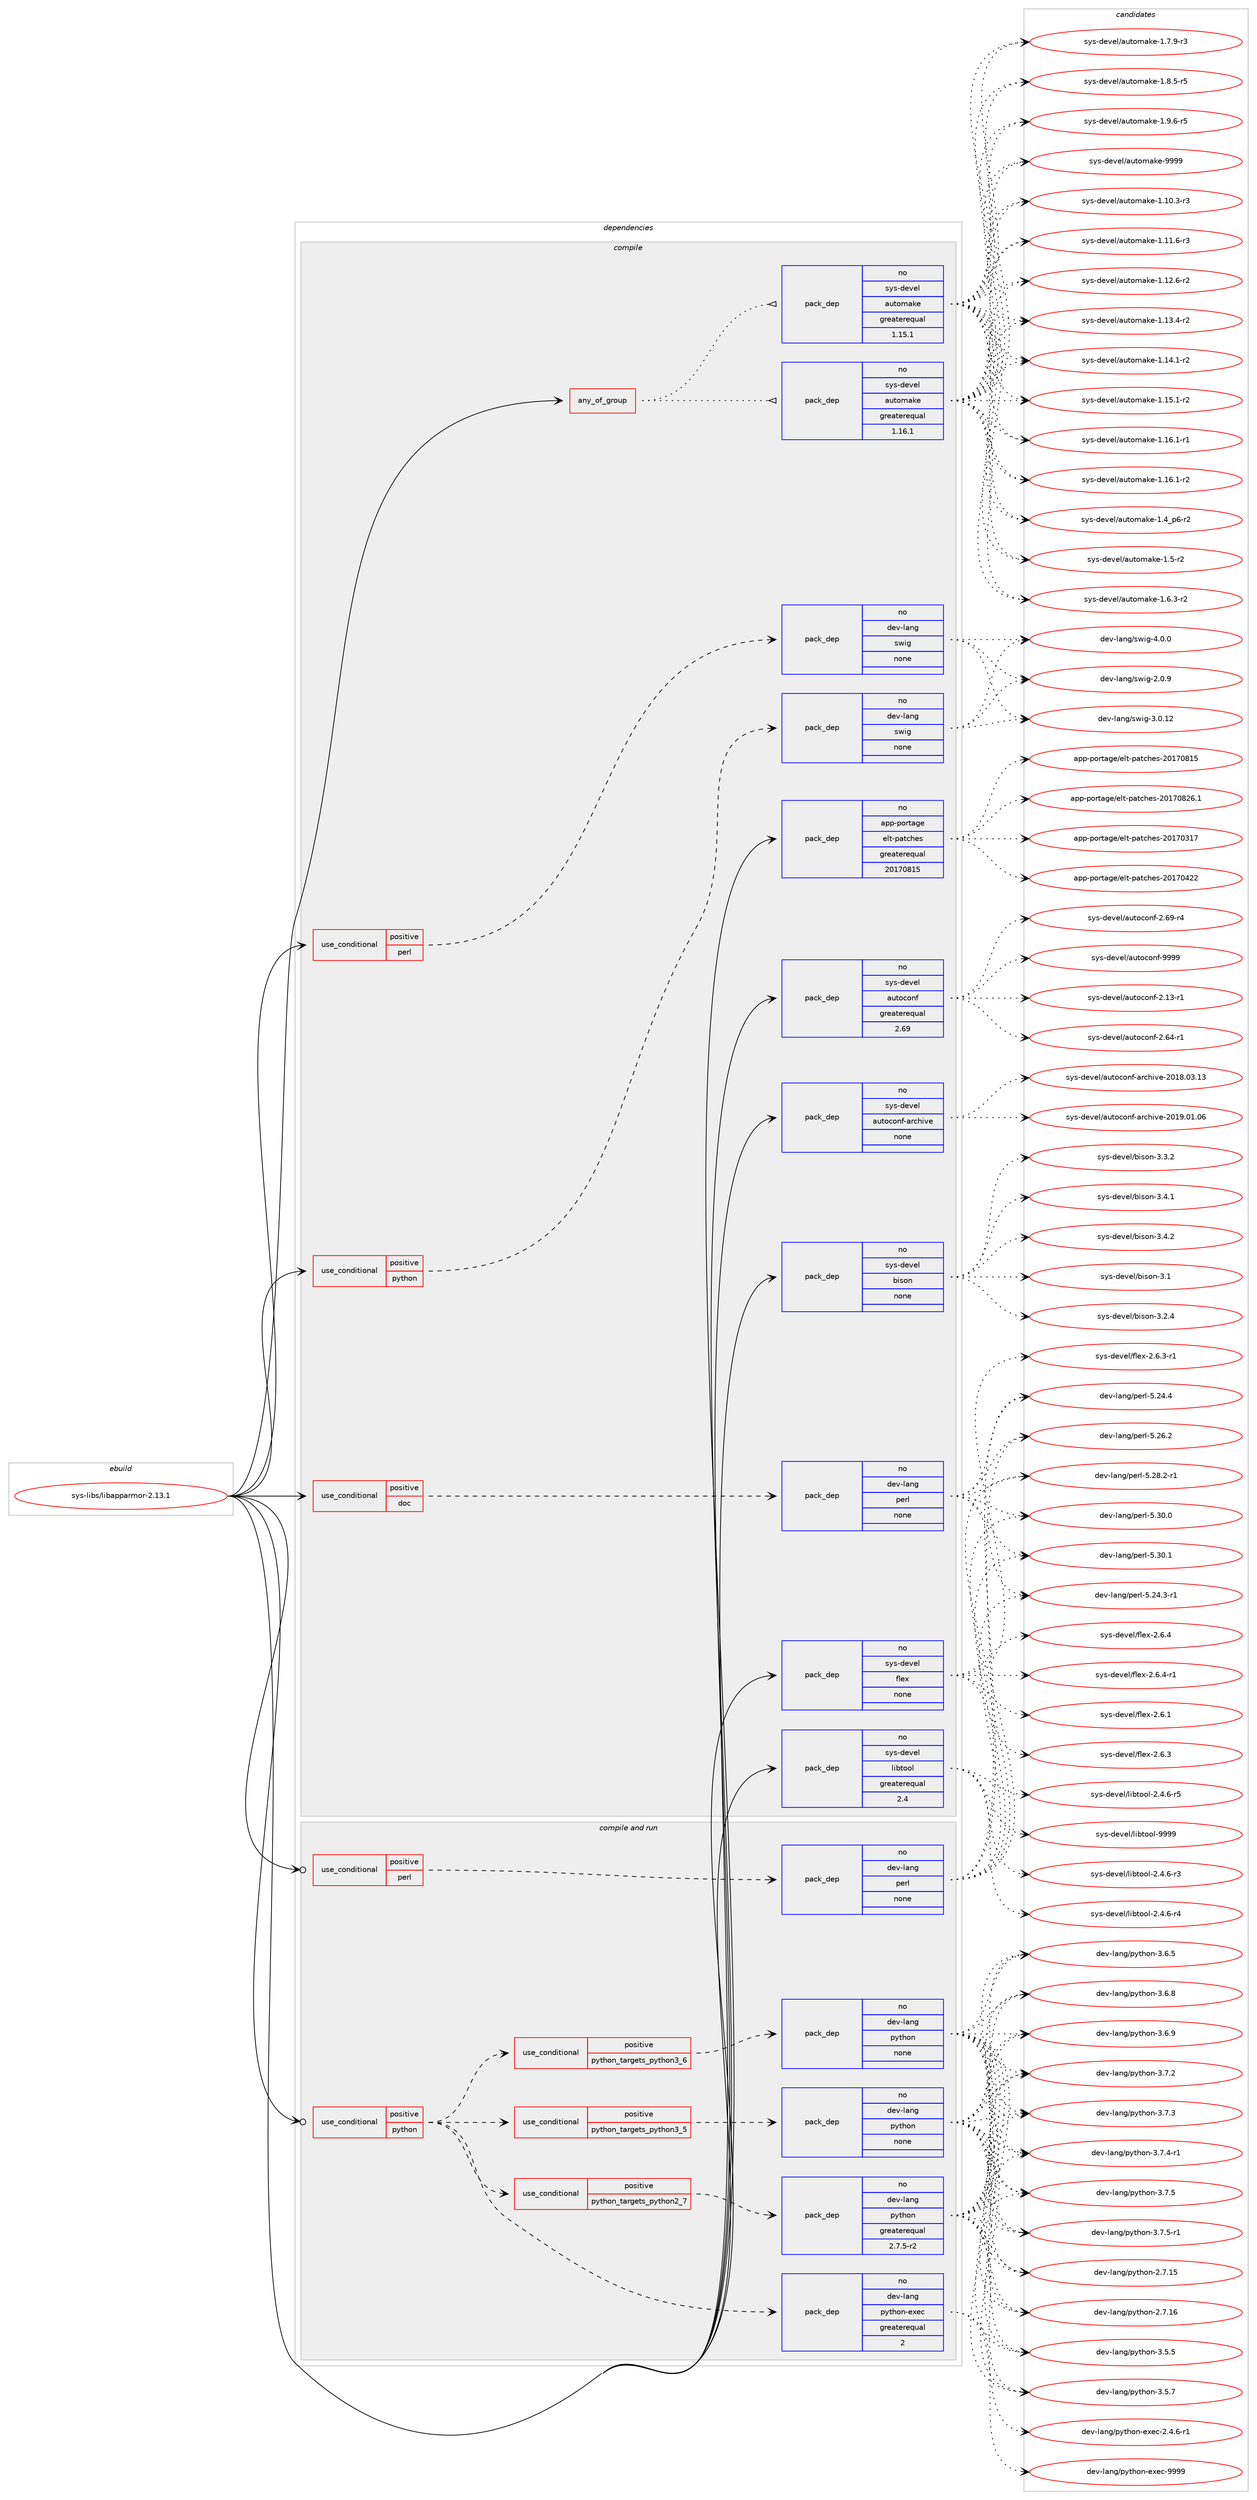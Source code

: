 digraph prolog {

# *************
# Graph options
# *************

newrank=true;
concentrate=true;
compound=true;
graph [rankdir=LR,fontname=Helvetica,fontsize=10,ranksep=1.5];#, ranksep=2.5, nodesep=0.2];
edge  [arrowhead=vee];
node  [fontname=Helvetica,fontsize=10];

# **********
# The ebuild
# **********

subgraph cluster_leftcol {
color=gray;
rank=same;
label=<<i>ebuild</i>>;
id [label="sys-libs/libapparmor-2.13.1", color=red, width=4, href="../sys-libs/libapparmor-2.13.1.svg"];
}

# ****************
# The dependencies
# ****************

subgraph cluster_midcol {
color=gray;
label=<<i>dependencies</i>>;
subgraph cluster_compile {
fillcolor="#eeeeee";
style=filled;
label=<<i>compile</i>>;
subgraph any15206 {
dependency897455 [label=<<TABLE BORDER="0" CELLBORDER="1" CELLSPACING="0" CELLPADDING="4"><TR><TD CELLPADDING="10">any_of_group</TD></TR></TABLE>>, shape=none, color=red];subgraph pack666089 {
dependency897456 [label=<<TABLE BORDER="0" CELLBORDER="1" CELLSPACING="0" CELLPADDING="4" WIDTH="220"><TR><TD ROWSPAN="6" CELLPADDING="30">pack_dep</TD></TR><TR><TD WIDTH="110">no</TD></TR><TR><TD>sys-devel</TD></TR><TR><TD>automake</TD></TR><TR><TD>greaterequal</TD></TR><TR><TD>1.16.1</TD></TR></TABLE>>, shape=none, color=blue];
}
dependency897455:e -> dependency897456:w [weight=20,style="dotted",arrowhead="oinv"];
subgraph pack666090 {
dependency897457 [label=<<TABLE BORDER="0" CELLBORDER="1" CELLSPACING="0" CELLPADDING="4" WIDTH="220"><TR><TD ROWSPAN="6" CELLPADDING="30">pack_dep</TD></TR><TR><TD WIDTH="110">no</TD></TR><TR><TD>sys-devel</TD></TR><TR><TD>automake</TD></TR><TR><TD>greaterequal</TD></TR><TR><TD>1.15.1</TD></TR></TABLE>>, shape=none, color=blue];
}
dependency897455:e -> dependency897457:w [weight=20,style="dotted",arrowhead="oinv"];
}
id:e -> dependency897455:w [weight=20,style="solid",arrowhead="vee"];
subgraph cond215614 {
dependency897458 [label=<<TABLE BORDER="0" CELLBORDER="1" CELLSPACING="0" CELLPADDING="4"><TR><TD ROWSPAN="3" CELLPADDING="10">use_conditional</TD></TR><TR><TD>positive</TD></TR><TR><TD>doc</TD></TR></TABLE>>, shape=none, color=red];
subgraph pack666091 {
dependency897459 [label=<<TABLE BORDER="0" CELLBORDER="1" CELLSPACING="0" CELLPADDING="4" WIDTH="220"><TR><TD ROWSPAN="6" CELLPADDING="30">pack_dep</TD></TR><TR><TD WIDTH="110">no</TD></TR><TR><TD>dev-lang</TD></TR><TR><TD>perl</TD></TR><TR><TD>none</TD></TR><TR><TD></TD></TR></TABLE>>, shape=none, color=blue];
}
dependency897458:e -> dependency897459:w [weight=20,style="dashed",arrowhead="vee"];
}
id:e -> dependency897458:w [weight=20,style="solid",arrowhead="vee"];
subgraph cond215615 {
dependency897460 [label=<<TABLE BORDER="0" CELLBORDER="1" CELLSPACING="0" CELLPADDING="4"><TR><TD ROWSPAN="3" CELLPADDING="10">use_conditional</TD></TR><TR><TD>positive</TD></TR><TR><TD>perl</TD></TR></TABLE>>, shape=none, color=red];
subgraph pack666092 {
dependency897461 [label=<<TABLE BORDER="0" CELLBORDER="1" CELLSPACING="0" CELLPADDING="4" WIDTH="220"><TR><TD ROWSPAN="6" CELLPADDING="30">pack_dep</TD></TR><TR><TD WIDTH="110">no</TD></TR><TR><TD>dev-lang</TD></TR><TR><TD>swig</TD></TR><TR><TD>none</TD></TR><TR><TD></TD></TR></TABLE>>, shape=none, color=blue];
}
dependency897460:e -> dependency897461:w [weight=20,style="dashed",arrowhead="vee"];
}
id:e -> dependency897460:w [weight=20,style="solid",arrowhead="vee"];
subgraph cond215616 {
dependency897462 [label=<<TABLE BORDER="0" CELLBORDER="1" CELLSPACING="0" CELLPADDING="4"><TR><TD ROWSPAN="3" CELLPADDING="10">use_conditional</TD></TR><TR><TD>positive</TD></TR><TR><TD>python</TD></TR></TABLE>>, shape=none, color=red];
subgraph pack666093 {
dependency897463 [label=<<TABLE BORDER="0" CELLBORDER="1" CELLSPACING="0" CELLPADDING="4" WIDTH="220"><TR><TD ROWSPAN="6" CELLPADDING="30">pack_dep</TD></TR><TR><TD WIDTH="110">no</TD></TR><TR><TD>dev-lang</TD></TR><TR><TD>swig</TD></TR><TR><TD>none</TD></TR><TR><TD></TD></TR></TABLE>>, shape=none, color=blue];
}
dependency897462:e -> dependency897463:w [weight=20,style="dashed",arrowhead="vee"];
}
id:e -> dependency897462:w [weight=20,style="solid",arrowhead="vee"];
subgraph pack666094 {
dependency897464 [label=<<TABLE BORDER="0" CELLBORDER="1" CELLSPACING="0" CELLPADDING="4" WIDTH="220"><TR><TD ROWSPAN="6" CELLPADDING="30">pack_dep</TD></TR><TR><TD WIDTH="110">no</TD></TR><TR><TD>app-portage</TD></TR><TR><TD>elt-patches</TD></TR><TR><TD>greaterequal</TD></TR><TR><TD>20170815</TD></TR></TABLE>>, shape=none, color=blue];
}
id:e -> dependency897464:w [weight=20,style="solid",arrowhead="vee"];
subgraph pack666095 {
dependency897465 [label=<<TABLE BORDER="0" CELLBORDER="1" CELLSPACING="0" CELLPADDING="4" WIDTH="220"><TR><TD ROWSPAN="6" CELLPADDING="30">pack_dep</TD></TR><TR><TD WIDTH="110">no</TD></TR><TR><TD>sys-devel</TD></TR><TR><TD>autoconf</TD></TR><TR><TD>greaterequal</TD></TR><TR><TD>2.69</TD></TR></TABLE>>, shape=none, color=blue];
}
id:e -> dependency897465:w [weight=20,style="solid",arrowhead="vee"];
subgraph pack666096 {
dependency897466 [label=<<TABLE BORDER="0" CELLBORDER="1" CELLSPACING="0" CELLPADDING="4" WIDTH="220"><TR><TD ROWSPAN="6" CELLPADDING="30">pack_dep</TD></TR><TR><TD WIDTH="110">no</TD></TR><TR><TD>sys-devel</TD></TR><TR><TD>autoconf-archive</TD></TR><TR><TD>none</TD></TR><TR><TD></TD></TR></TABLE>>, shape=none, color=blue];
}
id:e -> dependency897466:w [weight=20,style="solid",arrowhead="vee"];
subgraph pack666097 {
dependency897467 [label=<<TABLE BORDER="0" CELLBORDER="1" CELLSPACING="0" CELLPADDING="4" WIDTH="220"><TR><TD ROWSPAN="6" CELLPADDING="30">pack_dep</TD></TR><TR><TD WIDTH="110">no</TD></TR><TR><TD>sys-devel</TD></TR><TR><TD>bison</TD></TR><TR><TD>none</TD></TR><TR><TD></TD></TR></TABLE>>, shape=none, color=blue];
}
id:e -> dependency897467:w [weight=20,style="solid",arrowhead="vee"];
subgraph pack666098 {
dependency897468 [label=<<TABLE BORDER="0" CELLBORDER="1" CELLSPACING="0" CELLPADDING="4" WIDTH="220"><TR><TD ROWSPAN="6" CELLPADDING="30">pack_dep</TD></TR><TR><TD WIDTH="110">no</TD></TR><TR><TD>sys-devel</TD></TR><TR><TD>flex</TD></TR><TR><TD>none</TD></TR><TR><TD></TD></TR></TABLE>>, shape=none, color=blue];
}
id:e -> dependency897468:w [weight=20,style="solid",arrowhead="vee"];
subgraph pack666099 {
dependency897469 [label=<<TABLE BORDER="0" CELLBORDER="1" CELLSPACING="0" CELLPADDING="4" WIDTH="220"><TR><TD ROWSPAN="6" CELLPADDING="30">pack_dep</TD></TR><TR><TD WIDTH="110">no</TD></TR><TR><TD>sys-devel</TD></TR><TR><TD>libtool</TD></TR><TR><TD>greaterequal</TD></TR><TR><TD>2.4</TD></TR></TABLE>>, shape=none, color=blue];
}
id:e -> dependency897469:w [weight=20,style="solid",arrowhead="vee"];
}
subgraph cluster_compileandrun {
fillcolor="#eeeeee";
style=filled;
label=<<i>compile and run</i>>;
subgraph cond215617 {
dependency897470 [label=<<TABLE BORDER="0" CELLBORDER="1" CELLSPACING="0" CELLPADDING="4"><TR><TD ROWSPAN="3" CELLPADDING="10">use_conditional</TD></TR><TR><TD>positive</TD></TR><TR><TD>perl</TD></TR></TABLE>>, shape=none, color=red];
subgraph pack666100 {
dependency897471 [label=<<TABLE BORDER="0" CELLBORDER="1" CELLSPACING="0" CELLPADDING="4" WIDTH="220"><TR><TD ROWSPAN="6" CELLPADDING="30">pack_dep</TD></TR><TR><TD WIDTH="110">no</TD></TR><TR><TD>dev-lang</TD></TR><TR><TD>perl</TD></TR><TR><TD>none</TD></TR><TR><TD></TD></TR></TABLE>>, shape=none, color=blue];
}
dependency897470:e -> dependency897471:w [weight=20,style="dashed",arrowhead="vee"];
}
id:e -> dependency897470:w [weight=20,style="solid",arrowhead="odotvee"];
subgraph cond215618 {
dependency897472 [label=<<TABLE BORDER="0" CELLBORDER="1" CELLSPACING="0" CELLPADDING="4"><TR><TD ROWSPAN="3" CELLPADDING="10">use_conditional</TD></TR><TR><TD>positive</TD></TR><TR><TD>python</TD></TR></TABLE>>, shape=none, color=red];
subgraph cond215619 {
dependency897473 [label=<<TABLE BORDER="0" CELLBORDER="1" CELLSPACING="0" CELLPADDING="4"><TR><TD ROWSPAN="3" CELLPADDING="10">use_conditional</TD></TR><TR><TD>positive</TD></TR><TR><TD>python_targets_python2_7</TD></TR></TABLE>>, shape=none, color=red];
subgraph pack666101 {
dependency897474 [label=<<TABLE BORDER="0" CELLBORDER="1" CELLSPACING="0" CELLPADDING="4" WIDTH="220"><TR><TD ROWSPAN="6" CELLPADDING="30">pack_dep</TD></TR><TR><TD WIDTH="110">no</TD></TR><TR><TD>dev-lang</TD></TR><TR><TD>python</TD></TR><TR><TD>greaterequal</TD></TR><TR><TD>2.7.5-r2</TD></TR></TABLE>>, shape=none, color=blue];
}
dependency897473:e -> dependency897474:w [weight=20,style="dashed",arrowhead="vee"];
}
dependency897472:e -> dependency897473:w [weight=20,style="dashed",arrowhead="vee"];
subgraph cond215620 {
dependency897475 [label=<<TABLE BORDER="0" CELLBORDER="1" CELLSPACING="0" CELLPADDING="4"><TR><TD ROWSPAN="3" CELLPADDING="10">use_conditional</TD></TR><TR><TD>positive</TD></TR><TR><TD>python_targets_python3_5</TD></TR></TABLE>>, shape=none, color=red];
subgraph pack666102 {
dependency897476 [label=<<TABLE BORDER="0" CELLBORDER="1" CELLSPACING="0" CELLPADDING="4" WIDTH="220"><TR><TD ROWSPAN="6" CELLPADDING="30">pack_dep</TD></TR><TR><TD WIDTH="110">no</TD></TR><TR><TD>dev-lang</TD></TR><TR><TD>python</TD></TR><TR><TD>none</TD></TR><TR><TD></TD></TR></TABLE>>, shape=none, color=blue];
}
dependency897475:e -> dependency897476:w [weight=20,style="dashed",arrowhead="vee"];
}
dependency897472:e -> dependency897475:w [weight=20,style="dashed",arrowhead="vee"];
subgraph cond215621 {
dependency897477 [label=<<TABLE BORDER="0" CELLBORDER="1" CELLSPACING="0" CELLPADDING="4"><TR><TD ROWSPAN="3" CELLPADDING="10">use_conditional</TD></TR><TR><TD>positive</TD></TR><TR><TD>python_targets_python3_6</TD></TR></TABLE>>, shape=none, color=red];
subgraph pack666103 {
dependency897478 [label=<<TABLE BORDER="0" CELLBORDER="1" CELLSPACING="0" CELLPADDING="4" WIDTH="220"><TR><TD ROWSPAN="6" CELLPADDING="30">pack_dep</TD></TR><TR><TD WIDTH="110">no</TD></TR><TR><TD>dev-lang</TD></TR><TR><TD>python</TD></TR><TR><TD>none</TD></TR><TR><TD></TD></TR></TABLE>>, shape=none, color=blue];
}
dependency897477:e -> dependency897478:w [weight=20,style="dashed",arrowhead="vee"];
}
dependency897472:e -> dependency897477:w [weight=20,style="dashed",arrowhead="vee"];
subgraph pack666104 {
dependency897479 [label=<<TABLE BORDER="0" CELLBORDER="1" CELLSPACING="0" CELLPADDING="4" WIDTH="220"><TR><TD ROWSPAN="6" CELLPADDING="30">pack_dep</TD></TR><TR><TD WIDTH="110">no</TD></TR><TR><TD>dev-lang</TD></TR><TR><TD>python-exec</TD></TR><TR><TD>greaterequal</TD></TR><TR><TD>2</TD></TR></TABLE>>, shape=none, color=blue];
}
dependency897472:e -> dependency897479:w [weight=20,style="dashed",arrowhead="vee"];
}
id:e -> dependency897472:w [weight=20,style="solid",arrowhead="odotvee"];
}
subgraph cluster_run {
fillcolor="#eeeeee";
style=filled;
label=<<i>run</i>>;
}
}

# **************
# The candidates
# **************

subgraph cluster_choices {
rank=same;
color=gray;
label=<<i>candidates</i>>;

subgraph choice666089 {
color=black;
nodesep=1;
choice11512111545100101118101108479711711611110997107101454946494846514511451 [label="sys-devel/automake-1.10.3-r3", color=red, width=4,href="../sys-devel/automake-1.10.3-r3.svg"];
choice11512111545100101118101108479711711611110997107101454946494946544511451 [label="sys-devel/automake-1.11.6-r3", color=red, width=4,href="../sys-devel/automake-1.11.6-r3.svg"];
choice11512111545100101118101108479711711611110997107101454946495046544511450 [label="sys-devel/automake-1.12.6-r2", color=red, width=4,href="../sys-devel/automake-1.12.6-r2.svg"];
choice11512111545100101118101108479711711611110997107101454946495146524511450 [label="sys-devel/automake-1.13.4-r2", color=red, width=4,href="../sys-devel/automake-1.13.4-r2.svg"];
choice11512111545100101118101108479711711611110997107101454946495246494511450 [label="sys-devel/automake-1.14.1-r2", color=red, width=4,href="../sys-devel/automake-1.14.1-r2.svg"];
choice11512111545100101118101108479711711611110997107101454946495346494511450 [label="sys-devel/automake-1.15.1-r2", color=red, width=4,href="../sys-devel/automake-1.15.1-r2.svg"];
choice11512111545100101118101108479711711611110997107101454946495446494511449 [label="sys-devel/automake-1.16.1-r1", color=red, width=4,href="../sys-devel/automake-1.16.1-r1.svg"];
choice11512111545100101118101108479711711611110997107101454946495446494511450 [label="sys-devel/automake-1.16.1-r2", color=red, width=4,href="../sys-devel/automake-1.16.1-r2.svg"];
choice115121115451001011181011084797117116111109971071014549465295112544511450 [label="sys-devel/automake-1.4_p6-r2", color=red, width=4,href="../sys-devel/automake-1.4_p6-r2.svg"];
choice11512111545100101118101108479711711611110997107101454946534511450 [label="sys-devel/automake-1.5-r2", color=red, width=4,href="../sys-devel/automake-1.5-r2.svg"];
choice115121115451001011181011084797117116111109971071014549465446514511450 [label="sys-devel/automake-1.6.3-r2", color=red, width=4,href="../sys-devel/automake-1.6.3-r2.svg"];
choice115121115451001011181011084797117116111109971071014549465546574511451 [label="sys-devel/automake-1.7.9-r3", color=red, width=4,href="../sys-devel/automake-1.7.9-r3.svg"];
choice115121115451001011181011084797117116111109971071014549465646534511453 [label="sys-devel/automake-1.8.5-r5", color=red, width=4,href="../sys-devel/automake-1.8.5-r5.svg"];
choice115121115451001011181011084797117116111109971071014549465746544511453 [label="sys-devel/automake-1.9.6-r5", color=red, width=4,href="../sys-devel/automake-1.9.6-r5.svg"];
choice115121115451001011181011084797117116111109971071014557575757 [label="sys-devel/automake-9999", color=red, width=4,href="../sys-devel/automake-9999.svg"];
dependency897456:e -> choice11512111545100101118101108479711711611110997107101454946494846514511451:w [style=dotted,weight="100"];
dependency897456:e -> choice11512111545100101118101108479711711611110997107101454946494946544511451:w [style=dotted,weight="100"];
dependency897456:e -> choice11512111545100101118101108479711711611110997107101454946495046544511450:w [style=dotted,weight="100"];
dependency897456:e -> choice11512111545100101118101108479711711611110997107101454946495146524511450:w [style=dotted,weight="100"];
dependency897456:e -> choice11512111545100101118101108479711711611110997107101454946495246494511450:w [style=dotted,weight="100"];
dependency897456:e -> choice11512111545100101118101108479711711611110997107101454946495346494511450:w [style=dotted,weight="100"];
dependency897456:e -> choice11512111545100101118101108479711711611110997107101454946495446494511449:w [style=dotted,weight="100"];
dependency897456:e -> choice11512111545100101118101108479711711611110997107101454946495446494511450:w [style=dotted,weight="100"];
dependency897456:e -> choice115121115451001011181011084797117116111109971071014549465295112544511450:w [style=dotted,weight="100"];
dependency897456:e -> choice11512111545100101118101108479711711611110997107101454946534511450:w [style=dotted,weight="100"];
dependency897456:e -> choice115121115451001011181011084797117116111109971071014549465446514511450:w [style=dotted,weight="100"];
dependency897456:e -> choice115121115451001011181011084797117116111109971071014549465546574511451:w [style=dotted,weight="100"];
dependency897456:e -> choice115121115451001011181011084797117116111109971071014549465646534511453:w [style=dotted,weight="100"];
dependency897456:e -> choice115121115451001011181011084797117116111109971071014549465746544511453:w [style=dotted,weight="100"];
dependency897456:e -> choice115121115451001011181011084797117116111109971071014557575757:w [style=dotted,weight="100"];
}
subgraph choice666090 {
color=black;
nodesep=1;
choice11512111545100101118101108479711711611110997107101454946494846514511451 [label="sys-devel/automake-1.10.3-r3", color=red, width=4,href="../sys-devel/automake-1.10.3-r3.svg"];
choice11512111545100101118101108479711711611110997107101454946494946544511451 [label="sys-devel/automake-1.11.6-r3", color=red, width=4,href="../sys-devel/automake-1.11.6-r3.svg"];
choice11512111545100101118101108479711711611110997107101454946495046544511450 [label="sys-devel/automake-1.12.6-r2", color=red, width=4,href="../sys-devel/automake-1.12.6-r2.svg"];
choice11512111545100101118101108479711711611110997107101454946495146524511450 [label="sys-devel/automake-1.13.4-r2", color=red, width=4,href="../sys-devel/automake-1.13.4-r2.svg"];
choice11512111545100101118101108479711711611110997107101454946495246494511450 [label="sys-devel/automake-1.14.1-r2", color=red, width=4,href="../sys-devel/automake-1.14.1-r2.svg"];
choice11512111545100101118101108479711711611110997107101454946495346494511450 [label="sys-devel/automake-1.15.1-r2", color=red, width=4,href="../sys-devel/automake-1.15.1-r2.svg"];
choice11512111545100101118101108479711711611110997107101454946495446494511449 [label="sys-devel/automake-1.16.1-r1", color=red, width=4,href="../sys-devel/automake-1.16.1-r1.svg"];
choice11512111545100101118101108479711711611110997107101454946495446494511450 [label="sys-devel/automake-1.16.1-r2", color=red, width=4,href="../sys-devel/automake-1.16.1-r2.svg"];
choice115121115451001011181011084797117116111109971071014549465295112544511450 [label="sys-devel/automake-1.4_p6-r2", color=red, width=4,href="../sys-devel/automake-1.4_p6-r2.svg"];
choice11512111545100101118101108479711711611110997107101454946534511450 [label="sys-devel/automake-1.5-r2", color=red, width=4,href="../sys-devel/automake-1.5-r2.svg"];
choice115121115451001011181011084797117116111109971071014549465446514511450 [label="sys-devel/automake-1.6.3-r2", color=red, width=4,href="../sys-devel/automake-1.6.3-r2.svg"];
choice115121115451001011181011084797117116111109971071014549465546574511451 [label="sys-devel/automake-1.7.9-r3", color=red, width=4,href="../sys-devel/automake-1.7.9-r3.svg"];
choice115121115451001011181011084797117116111109971071014549465646534511453 [label="sys-devel/automake-1.8.5-r5", color=red, width=4,href="../sys-devel/automake-1.8.5-r5.svg"];
choice115121115451001011181011084797117116111109971071014549465746544511453 [label="sys-devel/automake-1.9.6-r5", color=red, width=4,href="../sys-devel/automake-1.9.6-r5.svg"];
choice115121115451001011181011084797117116111109971071014557575757 [label="sys-devel/automake-9999", color=red, width=4,href="../sys-devel/automake-9999.svg"];
dependency897457:e -> choice11512111545100101118101108479711711611110997107101454946494846514511451:w [style=dotted,weight="100"];
dependency897457:e -> choice11512111545100101118101108479711711611110997107101454946494946544511451:w [style=dotted,weight="100"];
dependency897457:e -> choice11512111545100101118101108479711711611110997107101454946495046544511450:w [style=dotted,weight="100"];
dependency897457:e -> choice11512111545100101118101108479711711611110997107101454946495146524511450:w [style=dotted,weight="100"];
dependency897457:e -> choice11512111545100101118101108479711711611110997107101454946495246494511450:w [style=dotted,weight="100"];
dependency897457:e -> choice11512111545100101118101108479711711611110997107101454946495346494511450:w [style=dotted,weight="100"];
dependency897457:e -> choice11512111545100101118101108479711711611110997107101454946495446494511449:w [style=dotted,weight="100"];
dependency897457:e -> choice11512111545100101118101108479711711611110997107101454946495446494511450:w [style=dotted,weight="100"];
dependency897457:e -> choice115121115451001011181011084797117116111109971071014549465295112544511450:w [style=dotted,weight="100"];
dependency897457:e -> choice11512111545100101118101108479711711611110997107101454946534511450:w [style=dotted,weight="100"];
dependency897457:e -> choice115121115451001011181011084797117116111109971071014549465446514511450:w [style=dotted,weight="100"];
dependency897457:e -> choice115121115451001011181011084797117116111109971071014549465546574511451:w [style=dotted,weight="100"];
dependency897457:e -> choice115121115451001011181011084797117116111109971071014549465646534511453:w [style=dotted,weight="100"];
dependency897457:e -> choice115121115451001011181011084797117116111109971071014549465746544511453:w [style=dotted,weight="100"];
dependency897457:e -> choice115121115451001011181011084797117116111109971071014557575757:w [style=dotted,weight="100"];
}
subgraph choice666091 {
color=black;
nodesep=1;
choice100101118451089711010347112101114108455346505246514511449 [label="dev-lang/perl-5.24.3-r1", color=red, width=4,href="../dev-lang/perl-5.24.3-r1.svg"];
choice10010111845108971101034711210111410845534650524652 [label="dev-lang/perl-5.24.4", color=red, width=4,href="../dev-lang/perl-5.24.4.svg"];
choice10010111845108971101034711210111410845534650544650 [label="dev-lang/perl-5.26.2", color=red, width=4,href="../dev-lang/perl-5.26.2.svg"];
choice100101118451089711010347112101114108455346505646504511449 [label="dev-lang/perl-5.28.2-r1", color=red, width=4,href="../dev-lang/perl-5.28.2-r1.svg"];
choice10010111845108971101034711210111410845534651484648 [label="dev-lang/perl-5.30.0", color=red, width=4,href="../dev-lang/perl-5.30.0.svg"];
choice10010111845108971101034711210111410845534651484649 [label="dev-lang/perl-5.30.1", color=red, width=4,href="../dev-lang/perl-5.30.1.svg"];
dependency897459:e -> choice100101118451089711010347112101114108455346505246514511449:w [style=dotted,weight="100"];
dependency897459:e -> choice10010111845108971101034711210111410845534650524652:w [style=dotted,weight="100"];
dependency897459:e -> choice10010111845108971101034711210111410845534650544650:w [style=dotted,weight="100"];
dependency897459:e -> choice100101118451089711010347112101114108455346505646504511449:w [style=dotted,weight="100"];
dependency897459:e -> choice10010111845108971101034711210111410845534651484648:w [style=dotted,weight="100"];
dependency897459:e -> choice10010111845108971101034711210111410845534651484649:w [style=dotted,weight="100"];
}
subgraph choice666092 {
color=black;
nodesep=1;
choice100101118451089711010347115119105103455046484657 [label="dev-lang/swig-2.0.9", color=red, width=4,href="../dev-lang/swig-2.0.9.svg"];
choice10010111845108971101034711511910510345514648464950 [label="dev-lang/swig-3.0.12", color=red, width=4,href="../dev-lang/swig-3.0.12.svg"];
choice100101118451089711010347115119105103455246484648 [label="dev-lang/swig-4.0.0", color=red, width=4,href="../dev-lang/swig-4.0.0.svg"];
dependency897461:e -> choice100101118451089711010347115119105103455046484657:w [style=dotted,weight="100"];
dependency897461:e -> choice10010111845108971101034711511910510345514648464950:w [style=dotted,weight="100"];
dependency897461:e -> choice100101118451089711010347115119105103455246484648:w [style=dotted,weight="100"];
}
subgraph choice666093 {
color=black;
nodesep=1;
choice100101118451089711010347115119105103455046484657 [label="dev-lang/swig-2.0.9", color=red, width=4,href="../dev-lang/swig-2.0.9.svg"];
choice10010111845108971101034711511910510345514648464950 [label="dev-lang/swig-3.0.12", color=red, width=4,href="../dev-lang/swig-3.0.12.svg"];
choice100101118451089711010347115119105103455246484648 [label="dev-lang/swig-4.0.0", color=red, width=4,href="../dev-lang/swig-4.0.0.svg"];
dependency897463:e -> choice100101118451089711010347115119105103455046484657:w [style=dotted,weight="100"];
dependency897463:e -> choice10010111845108971101034711511910510345514648464950:w [style=dotted,weight="100"];
dependency897463:e -> choice100101118451089711010347115119105103455246484648:w [style=dotted,weight="100"];
}
subgraph choice666094 {
color=black;
nodesep=1;
choice97112112451121111141169710310147101108116451129711699104101115455048495548514955 [label="app-portage/elt-patches-20170317", color=red, width=4,href="../app-portage/elt-patches-20170317.svg"];
choice97112112451121111141169710310147101108116451129711699104101115455048495548525050 [label="app-portage/elt-patches-20170422", color=red, width=4,href="../app-portage/elt-patches-20170422.svg"];
choice97112112451121111141169710310147101108116451129711699104101115455048495548564953 [label="app-portage/elt-patches-20170815", color=red, width=4,href="../app-portage/elt-patches-20170815.svg"];
choice971121124511211111411697103101471011081164511297116991041011154550484955485650544649 [label="app-portage/elt-patches-20170826.1", color=red, width=4,href="../app-portage/elt-patches-20170826.1.svg"];
dependency897464:e -> choice97112112451121111141169710310147101108116451129711699104101115455048495548514955:w [style=dotted,weight="100"];
dependency897464:e -> choice97112112451121111141169710310147101108116451129711699104101115455048495548525050:w [style=dotted,weight="100"];
dependency897464:e -> choice97112112451121111141169710310147101108116451129711699104101115455048495548564953:w [style=dotted,weight="100"];
dependency897464:e -> choice971121124511211111411697103101471011081164511297116991041011154550484955485650544649:w [style=dotted,weight="100"];
}
subgraph choice666095 {
color=black;
nodesep=1;
choice1151211154510010111810110847971171161119911111010245504649514511449 [label="sys-devel/autoconf-2.13-r1", color=red, width=4,href="../sys-devel/autoconf-2.13-r1.svg"];
choice1151211154510010111810110847971171161119911111010245504654524511449 [label="sys-devel/autoconf-2.64-r1", color=red, width=4,href="../sys-devel/autoconf-2.64-r1.svg"];
choice1151211154510010111810110847971171161119911111010245504654574511452 [label="sys-devel/autoconf-2.69-r4", color=red, width=4,href="../sys-devel/autoconf-2.69-r4.svg"];
choice115121115451001011181011084797117116111991111101024557575757 [label="sys-devel/autoconf-9999", color=red, width=4,href="../sys-devel/autoconf-9999.svg"];
dependency897465:e -> choice1151211154510010111810110847971171161119911111010245504649514511449:w [style=dotted,weight="100"];
dependency897465:e -> choice1151211154510010111810110847971171161119911111010245504654524511449:w [style=dotted,weight="100"];
dependency897465:e -> choice1151211154510010111810110847971171161119911111010245504654574511452:w [style=dotted,weight="100"];
dependency897465:e -> choice115121115451001011181011084797117116111991111101024557575757:w [style=dotted,weight="100"];
}
subgraph choice666096 {
color=black;
nodesep=1;
choice115121115451001011181011084797117116111991111101024597114991041051181014550484956464851464951 [label="sys-devel/autoconf-archive-2018.03.13", color=red, width=4,href="../sys-devel/autoconf-archive-2018.03.13.svg"];
choice115121115451001011181011084797117116111991111101024597114991041051181014550484957464849464854 [label="sys-devel/autoconf-archive-2019.01.06", color=red, width=4,href="../sys-devel/autoconf-archive-2019.01.06.svg"];
dependency897466:e -> choice115121115451001011181011084797117116111991111101024597114991041051181014550484956464851464951:w [style=dotted,weight="100"];
dependency897466:e -> choice115121115451001011181011084797117116111991111101024597114991041051181014550484957464849464854:w [style=dotted,weight="100"];
}
subgraph choice666097 {
color=black;
nodesep=1;
choice11512111545100101118101108479810511511111045514649 [label="sys-devel/bison-3.1", color=red, width=4,href="../sys-devel/bison-3.1.svg"];
choice115121115451001011181011084798105115111110455146504652 [label="sys-devel/bison-3.2.4", color=red, width=4,href="../sys-devel/bison-3.2.4.svg"];
choice115121115451001011181011084798105115111110455146514650 [label="sys-devel/bison-3.3.2", color=red, width=4,href="../sys-devel/bison-3.3.2.svg"];
choice115121115451001011181011084798105115111110455146524649 [label="sys-devel/bison-3.4.1", color=red, width=4,href="../sys-devel/bison-3.4.1.svg"];
choice115121115451001011181011084798105115111110455146524650 [label="sys-devel/bison-3.4.2", color=red, width=4,href="../sys-devel/bison-3.4.2.svg"];
dependency897467:e -> choice11512111545100101118101108479810511511111045514649:w [style=dotted,weight="100"];
dependency897467:e -> choice115121115451001011181011084798105115111110455146504652:w [style=dotted,weight="100"];
dependency897467:e -> choice115121115451001011181011084798105115111110455146514650:w [style=dotted,weight="100"];
dependency897467:e -> choice115121115451001011181011084798105115111110455146524649:w [style=dotted,weight="100"];
dependency897467:e -> choice115121115451001011181011084798105115111110455146524650:w [style=dotted,weight="100"];
}
subgraph choice666098 {
color=black;
nodesep=1;
choice1151211154510010111810110847102108101120455046544649 [label="sys-devel/flex-2.6.1", color=red, width=4,href="../sys-devel/flex-2.6.1.svg"];
choice1151211154510010111810110847102108101120455046544651 [label="sys-devel/flex-2.6.3", color=red, width=4,href="../sys-devel/flex-2.6.3.svg"];
choice11512111545100101118101108471021081011204550465446514511449 [label="sys-devel/flex-2.6.3-r1", color=red, width=4,href="../sys-devel/flex-2.6.3-r1.svg"];
choice1151211154510010111810110847102108101120455046544652 [label="sys-devel/flex-2.6.4", color=red, width=4,href="../sys-devel/flex-2.6.4.svg"];
choice11512111545100101118101108471021081011204550465446524511449 [label="sys-devel/flex-2.6.4-r1", color=red, width=4,href="../sys-devel/flex-2.6.4-r1.svg"];
dependency897468:e -> choice1151211154510010111810110847102108101120455046544649:w [style=dotted,weight="100"];
dependency897468:e -> choice1151211154510010111810110847102108101120455046544651:w [style=dotted,weight="100"];
dependency897468:e -> choice11512111545100101118101108471021081011204550465446514511449:w [style=dotted,weight="100"];
dependency897468:e -> choice1151211154510010111810110847102108101120455046544652:w [style=dotted,weight="100"];
dependency897468:e -> choice11512111545100101118101108471021081011204550465446524511449:w [style=dotted,weight="100"];
}
subgraph choice666099 {
color=black;
nodesep=1;
choice1151211154510010111810110847108105981161111111084550465246544511451 [label="sys-devel/libtool-2.4.6-r3", color=red, width=4,href="../sys-devel/libtool-2.4.6-r3.svg"];
choice1151211154510010111810110847108105981161111111084550465246544511452 [label="sys-devel/libtool-2.4.6-r4", color=red, width=4,href="../sys-devel/libtool-2.4.6-r4.svg"];
choice1151211154510010111810110847108105981161111111084550465246544511453 [label="sys-devel/libtool-2.4.6-r5", color=red, width=4,href="../sys-devel/libtool-2.4.6-r5.svg"];
choice1151211154510010111810110847108105981161111111084557575757 [label="sys-devel/libtool-9999", color=red, width=4,href="../sys-devel/libtool-9999.svg"];
dependency897469:e -> choice1151211154510010111810110847108105981161111111084550465246544511451:w [style=dotted,weight="100"];
dependency897469:e -> choice1151211154510010111810110847108105981161111111084550465246544511452:w [style=dotted,weight="100"];
dependency897469:e -> choice1151211154510010111810110847108105981161111111084550465246544511453:w [style=dotted,weight="100"];
dependency897469:e -> choice1151211154510010111810110847108105981161111111084557575757:w [style=dotted,weight="100"];
}
subgraph choice666100 {
color=black;
nodesep=1;
choice100101118451089711010347112101114108455346505246514511449 [label="dev-lang/perl-5.24.3-r1", color=red, width=4,href="../dev-lang/perl-5.24.3-r1.svg"];
choice10010111845108971101034711210111410845534650524652 [label="dev-lang/perl-5.24.4", color=red, width=4,href="../dev-lang/perl-5.24.4.svg"];
choice10010111845108971101034711210111410845534650544650 [label="dev-lang/perl-5.26.2", color=red, width=4,href="../dev-lang/perl-5.26.2.svg"];
choice100101118451089711010347112101114108455346505646504511449 [label="dev-lang/perl-5.28.2-r1", color=red, width=4,href="../dev-lang/perl-5.28.2-r1.svg"];
choice10010111845108971101034711210111410845534651484648 [label="dev-lang/perl-5.30.0", color=red, width=4,href="../dev-lang/perl-5.30.0.svg"];
choice10010111845108971101034711210111410845534651484649 [label="dev-lang/perl-5.30.1", color=red, width=4,href="../dev-lang/perl-5.30.1.svg"];
dependency897471:e -> choice100101118451089711010347112101114108455346505246514511449:w [style=dotted,weight="100"];
dependency897471:e -> choice10010111845108971101034711210111410845534650524652:w [style=dotted,weight="100"];
dependency897471:e -> choice10010111845108971101034711210111410845534650544650:w [style=dotted,weight="100"];
dependency897471:e -> choice100101118451089711010347112101114108455346505646504511449:w [style=dotted,weight="100"];
dependency897471:e -> choice10010111845108971101034711210111410845534651484648:w [style=dotted,weight="100"];
dependency897471:e -> choice10010111845108971101034711210111410845534651484649:w [style=dotted,weight="100"];
}
subgraph choice666101 {
color=black;
nodesep=1;
choice10010111845108971101034711212111610411111045504655464953 [label="dev-lang/python-2.7.15", color=red, width=4,href="../dev-lang/python-2.7.15.svg"];
choice10010111845108971101034711212111610411111045504655464954 [label="dev-lang/python-2.7.16", color=red, width=4,href="../dev-lang/python-2.7.16.svg"];
choice100101118451089711010347112121116104111110455146534653 [label="dev-lang/python-3.5.5", color=red, width=4,href="../dev-lang/python-3.5.5.svg"];
choice100101118451089711010347112121116104111110455146534655 [label="dev-lang/python-3.5.7", color=red, width=4,href="../dev-lang/python-3.5.7.svg"];
choice100101118451089711010347112121116104111110455146544653 [label="dev-lang/python-3.6.5", color=red, width=4,href="../dev-lang/python-3.6.5.svg"];
choice100101118451089711010347112121116104111110455146544656 [label="dev-lang/python-3.6.8", color=red, width=4,href="../dev-lang/python-3.6.8.svg"];
choice100101118451089711010347112121116104111110455146544657 [label="dev-lang/python-3.6.9", color=red, width=4,href="../dev-lang/python-3.6.9.svg"];
choice100101118451089711010347112121116104111110455146554650 [label="dev-lang/python-3.7.2", color=red, width=4,href="../dev-lang/python-3.7.2.svg"];
choice100101118451089711010347112121116104111110455146554651 [label="dev-lang/python-3.7.3", color=red, width=4,href="../dev-lang/python-3.7.3.svg"];
choice1001011184510897110103471121211161041111104551465546524511449 [label="dev-lang/python-3.7.4-r1", color=red, width=4,href="../dev-lang/python-3.7.4-r1.svg"];
choice100101118451089711010347112121116104111110455146554653 [label="dev-lang/python-3.7.5", color=red, width=4,href="../dev-lang/python-3.7.5.svg"];
choice1001011184510897110103471121211161041111104551465546534511449 [label="dev-lang/python-3.7.5-r1", color=red, width=4,href="../dev-lang/python-3.7.5-r1.svg"];
dependency897474:e -> choice10010111845108971101034711212111610411111045504655464953:w [style=dotted,weight="100"];
dependency897474:e -> choice10010111845108971101034711212111610411111045504655464954:w [style=dotted,weight="100"];
dependency897474:e -> choice100101118451089711010347112121116104111110455146534653:w [style=dotted,weight="100"];
dependency897474:e -> choice100101118451089711010347112121116104111110455146534655:w [style=dotted,weight="100"];
dependency897474:e -> choice100101118451089711010347112121116104111110455146544653:w [style=dotted,weight="100"];
dependency897474:e -> choice100101118451089711010347112121116104111110455146544656:w [style=dotted,weight="100"];
dependency897474:e -> choice100101118451089711010347112121116104111110455146544657:w [style=dotted,weight="100"];
dependency897474:e -> choice100101118451089711010347112121116104111110455146554650:w [style=dotted,weight="100"];
dependency897474:e -> choice100101118451089711010347112121116104111110455146554651:w [style=dotted,weight="100"];
dependency897474:e -> choice1001011184510897110103471121211161041111104551465546524511449:w [style=dotted,weight="100"];
dependency897474:e -> choice100101118451089711010347112121116104111110455146554653:w [style=dotted,weight="100"];
dependency897474:e -> choice1001011184510897110103471121211161041111104551465546534511449:w [style=dotted,weight="100"];
}
subgraph choice666102 {
color=black;
nodesep=1;
choice10010111845108971101034711212111610411111045504655464953 [label="dev-lang/python-2.7.15", color=red, width=4,href="../dev-lang/python-2.7.15.svg"];
choice10010111845108971101034711212111610411111045504655464954 [label="dev-lang/python-2.7.16", color=red, width=4,href="../dev-lang/python-2.7.16.svg"];
choice100101118451089711010347112121116104111110455146534653 [label="dev-lang/python-3.5.5", color=red, width=4,href="../dev-lang/python-3.5.5.svg"];
choice100101118451089711010347112121116104111110455146534655 [label="dev-lang/python-3.5.7", color=red, width=4,href="../dev-lang/python-3.5.7.svg"];
choice100101118451089711010347112121116104111110455146544653 [label="dev-lang/python-3.6.5", color=red, width=4,href="../dev-lang/python-3.6.5.svg"];
choice100101118451089711010347112121116104111110455146544656 [label="dev-lang/python-3.6.8", color=red, width=4,href="../dev-lang/python-3.6.8.svg"];
choice100101118451089711010347112121116104111110455146544657 [label="dev-lang/python-3.6.9", color=red, width=4,href="../dev-lang/python-3.6.9.svg"];
choice100101118451089711010347112121116104111110455146554650 [label="dev-lang/python-3.7.2", color=red, width=4,href="../dev-lang/python-3.7.2.svg"];
choice100101118451089711010347112121116104111110455146554651 [label="dev-lang/python-3.7.3", color=red, width=4,href="../dev-lang/python-3.7.3.svg"];
choice1001011184510897110103471121211161041111104551465546524511449 [label="dev-lang/python-3.7.4-r1", color=red, width=4,href="../dev-lang/python-3.7.4-r1.svg"];
choice100101118451089711010347112121116104111110455146554653 [label="dev-lang/python-3.7.5", color=red, width=4,href="../dev-lang/python-3.7.5.svg"];
choice1001011184510897110103471121211161041111104551465546534511449 [label="dev-lang/python-3.7.5-r1", color=red, width=4,href="../dev-lang/python-3.7.5-r1.svg"];
dependency897476:e -> choice10010111845108971101034711212111610411111045504655464953:w [style=dotted,weight="100"];
dependency897476:e -> choice10010111845108971101034711212111610411111045504655464954:w [style=dotted,weight="100"];
dependency897476:e -> choice100101118451089711010347112121116104111110455146534653:w [style=dotted,weight="100"];
dependency897476:e -> choice100101118451089711010347112121116104111110455146534655:w [style=dotted,weight="100"];
dependency897476:e -> choice100101118451089711010347112121116104111110455146544653:w [style=dotted,weight="100"];
dependency897476:e -> choice100101118451089711010347112121116104111110455146544656:w [style=dotted,weight="100"];
dependency897476:e -> choice100101118451089711010347112121116104111110455146544657:w [style=dotted,weight="100"];
dependency897476:e -> choice100101118451089711010347112121116104111110455146554650:w [style=dotted,weight="100"];
dependency897476:e -> choice100101118451089711010347112121116104111110455146554651:w [style=dotted,weight="100"];
dependency897476:e -> choice1001011184510897110103471121211161041111104551465546524511449:w [style=dotted,weight="100"];
dependency897476:e -> choice100101118451089711010347112121116104111110455146554653:w [style=dotted,weight="100"];
dependency897476:e -> choice1001011184510897110103471121211161041111104551465546534511449:w [style=dotted,weight="100"];
}
subgraph choice666103 {
color=black;
nodesep=1;
choice10010111845108971101034711212111610411111045504655464953 [label="dev-lang/python-2.7.15", color=red, width=4,href="../dev-lang/python-2.7.15.svg"];
choice10010111845108971101034711212111610411111045504655464954 [label="dev-lang/python-2.7.16", color=red, width=4,href="../dev-lang/python-2.7.16.svg"];
choice100101118451089711010347112121116104111110455146534653 [label="dev-lang/python-3.5.5", color=red, width=4,href="../dev-lang/python-3.5.5.svg"];
choice100101118451089711010347112121116104111110455146534655 [label="dev-lang/python-3.5.7", color=red, width=4,href="../dev-lang/python-3.5.7.svg"];
choice100101118451089711010347112121116104111110455146544653 [label="dev-lang/python-3.6.5", color=red, width=4,href="../dev-lang/python-3.6.5.svg"];
choice100101118451089711010347112121116104111110455146544656 [label="dev-lang/python-3.6.8", color=red, width=4,href="../dev-lang/python-3.6.8.svg"];
choice100101118451089711010347112121116104111110455146544657 [label="dev-lang/python-3.6.9", color=red, width=4,href="../dev-lang/python-3.6.9.svg"];
choice100101118451089711010347112121116104111110455146554650 [label="dev-lang/python-3.7.2", color=red, width=4,href="../dev-lang/python-3.7.2.svg"];
choice100101118451089711010347112121116104111110455146554651 [label="dev-lang/python-3.7.3", color=red, width=4,href="../dev-lang/python-3.7.3.svg"];
choice1001011184510897110103471121211161041111104551465546524511449 [label="dev-lang/python-3.7.4-r1", color=red, width=4,href="../dev-lang/python-3.7.4-r1.svg"];
choice100101118451089711010347112121116104111110455146554653 [label="dev-lang/python-3.7.5", color=red, width=4,href="../dev-lang/python-3.7.5.svg"];
choice1001011184510897110103471121211161041111104551465546534511449 [label="dev-lang/python-3.7.5-r1", color=red, width=4,href="../dev-lang/python-3.7.5-r1.svg"];
dependency897478:e -> choice10010111845108971101034711212111610411111045504655464953:w [style=dotted,weight="100"];
dependency897478:e -> choice10010111845108971101034711212111610411111045504655464954:w [style=dotted,weight="100"];
dependency897478:e -> choice100101118451089711010347112121116104111110455146534653:w [style=dotted,weight="100"];
dependency897478:e -> choice100101118451089711010347112121116104111110455146534655:w [style=dotted,weight="100"];
dependency897478:e -> choice100101118451089711010347112121116104111110455146544653:w [style=dotted,weight="100"];
dependency897478:e -> choice100101118451089711010347112121116104111110455146544656:w [style=dotted,weight="100"];
dependency897478:e -> choice100101118451089711010347112121116104111110455146544657:w [style=dotted,weight="100"];
dependency897478:e -> choice100101118451089711010347112121116104111110455146554650:w [style=dotted,weight="100"];
dependency897478:e -> choice100101118451089711010347112121116104111110455146554651:w [style=dotted,weight="100"];
dependency897478:e -> choice1001011184510897110103471121211161041111104551465546524511449:w [style=dotted,weight="100"];
dependency897478:e -> choice100101118451089711010347112121116104111110455146554653:w [style=dotted,weight="100"];
dependency897478:e -> choice1001011184510897110103471121211161041111104551465546534511449:w [style=dotted,weight="100"];
}
subgraph choice666104 {
color=black;
nodesep=1;
choice10010111845108971101034711212111610411111045101120101994550465246544511449 [label="dev-lang/python-exec-2.4.6-r1", color=red, width=4,href="../dev-lang/python-exec-2.4.6-r1.svg"];
choice10010111845108971101034711212111610411111045101120101994557575757 [label="dev-lang/python-exec-9999", color=red, width=4,href="../dev-lang/python-exec-9999.svg"];
dependency897479:e -> choice10010111845108971101034711212111610411111045101120101994550465246544511449:w [style=dotted,weight="100"];
dependency897479:e -> choice10010111845108971101034711212111610411111045101120101994557575757:w [style=dotted,weight="100"];
}
}

}
